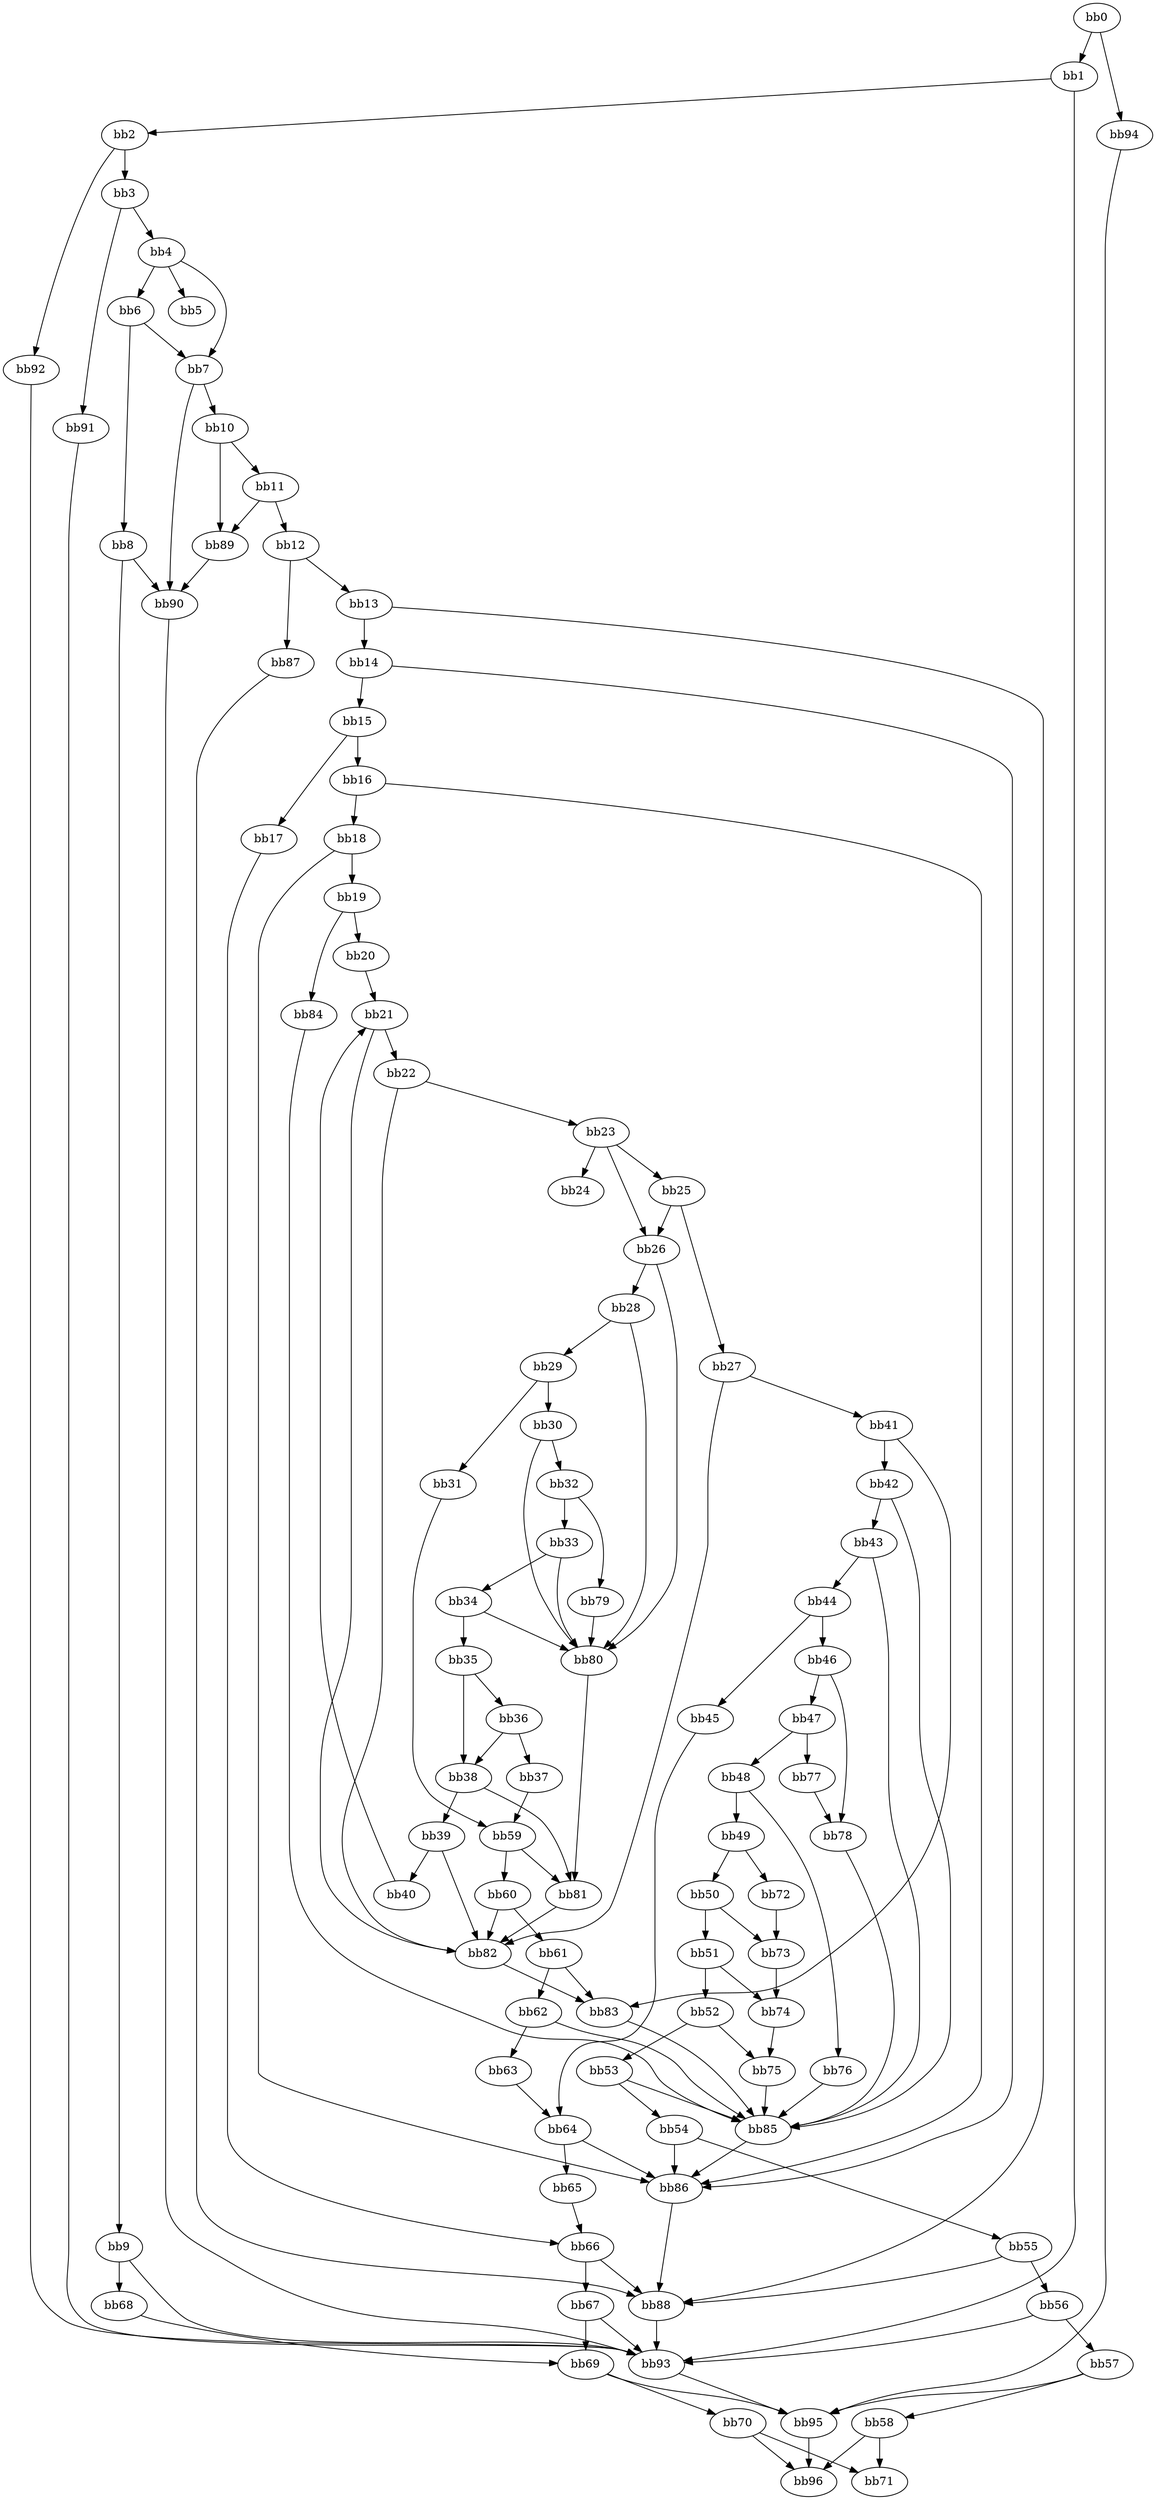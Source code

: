 digraph {
    0 [ label = "bb0\l" ]
    1 [ label = "bb1\l" ]
    2 [ label = "bb2\l" ]
    3 [ label = "bb3\l" ]
    4 [ label = "bb4\l" ]
    5 [ label = "bb5\l" ]
    6 [ label = "bb6\l" ]
    7 [ label = "bb7\l" ]
    8 [ label = "bb8\l" ]
    9 [ label = "bb9\l" ]
    10 [ label = "bb10\l" ]
    11 [ label = "bb11\l" ]
    12 [ label = "bb12\l" ]
    13 [ label = "bb13\l" ]
    14 [ label = "bb14\l" ]
    15 [ label = "bb15\l" ]
    16 [ label = "bb16\l" ]
    17 [ label = "bb17\l" ]
    18 [ label = "bb18\l" ]
    19 [ label = "bb19\l" ]
    20 [ label = "bb20\l" ]
    21 [ label = "bb21\l" ]
    22 [ label = "bb22\l" ]
    23 [ label = "bb23\l" ]
    24 [ label = "bb24\l" ]
    25 [ label = "bb25\l" ]
    26 [ label = "bb26\l" ]
    27 [ label = "bb27\l" ]
    28 [ label = "bb28\l" ]
    29 [ label = "bb29\l" ]
    30 [ label = "bb30\l" ]
    31 [ label = "bb31\l" ]
    32 [ label = "bb32\l" ]
    33 [ label = "bb33\l" ]
    34 [ label = "bb34\l" ]
    35 [ label = "bb35\l" ]
    36 [ label = "bb36\l" ]
    37 [ label = "bb37\l" ]
    38 [ label = "bb38\l" ]
    39 [ label = "bb39\l" ]
    40 [ label = "bb40\l" ]
    41 [ label = "bb41\l" ]
    42 [ label = "bb42\l" ]
    43 [ label = "bb43\l" ]
    44 [ label = "bb44\l" ]
    45 [ label = "bb45\l" ]
    46 [ label = "bb46\l" ]
    47 [ label = "bb47\l" ]
    48 [ label = "bb48\l" ]
    49 [ label = "bb49\l" ]
    50 [ label = "bb50\l" ]
    51 [ label = "bb51\l" ]
    52 [ label = "bb52\l" ]
    53 [ label = "bb53\l" ]
    54 [ label = "bb54\l" ]
    55 [ label = "bb55\l" ]
    56 [ label = "bb56\l" ]
    57 [ label = "bb57\l" ]
    58 [ label = "bb58\l" ]
    59 [ label = "bb59\l" ]
    60 [ label = "bb60\l" ]
    61 [ label = "bb61\l" ]
    62 [ label = "bb62\l" ]
    63 [ label = "bb63\l" ]
    64 [ label = "bb64\l" ]
    65 [ label = "bb65\l" ]
    66 [ label = "bb66\l" ]
    67 [ label = "bb67\l" ]
    68 [ label = "bb68\l" ]
    69 [ label = "bb69\l" ]
    70 [ label = "bb70\l" ]
    71 [ label = "bb71\l" ]
    72 [ label = "bb72\l" ]
    73 [ label = "bb73\l" ]
    74 [ label = "bb74\l" ]
    75 [ label = "bb75\l" ]
    76 [ label = "bb76\l" ]
    77 [ label = "bb77\l" ]
    78 [ label = "bb78\l" ]
    79 [ label = "bb79\l" ]
    80 [ label = "bb80\l" ]
    81 [ label = "bb81\l" ]
    82 [ label = "bb82\l" ]
    83 [ label = "bb83\l" ]
    84 [ label = "bb84\l" ]
    85 [ label = "bb85\l" ]
    86 [ label = "bb86\l" ]
    87 [ label = "bb87\l" ]
    88 [ label = "bb88\l" ]
    89 [ label = "bb89\l" ]
    90 [ label = "bb90\l" ]
    91 [ label = "bb91\l" ]
    92 [ label = "bb92\l" ]
    93 [ label = "bb93\l" ]
    94 [ label = "bb94\l" ]
    95 [ label = "bb95\l" ]
    96 [ label = "bb96\l" ]
    0 -> 1 [ ]
    0 -> 94 [ ]
    1 -> 2 [ ]
    1 -> 93 [ ]
    2 -> 3 [ ]
    2 -> 92 [ ]
    3 -> 4 [ ]
    3 -> 91 [ ]
    4 -> 5 [ ]
    4 -> 6 [ ]
    4 -> 7 [ ]
    6 -> 7 [ ]
    6 -> 8 [ ]
    7 -> 10 [ ]
    7 -> 90 [ ]
    8 -> 9 [ ]
    8 -> 90 [ ]
    9 -> 68 [ ]
    9 -> 93 [ ]
    10 -> 11 [ ]
    10 -> 89 [ ]
    11 -> 12 [ ]
    11 -> 89 [ ]
    12 -> 13 [ ]
    12 -> 87 [ ]
    13 -> 14 [ ]
    13 -> 88 [ ]
    14 -> 15 [ ]
    14 -> 86 [ ]
    15 -> 16 [ ]
    15 -> 17 [ ]
    16 -> 18 [ ]
    16 -> 86 [ ]
    17 -> 66 [ ]
    18 -> 19 [ ]
    18 -> 86 [ ]
    19 -> 20 [ ]
    19 -> 84 [ ]
    20 -> 21 [ ]
    21 -> 22 [ ]
    21 -> 82 [ ]
    22 -> 23 [ ]
    22 -> 82 [ ]
    23 -> 24 [ ]
    23 -> 25 [ ]
    23 -> 26 [ ]
    25 -> 26 [ ]
    25 -> 27 [ ]
    26 -> 28 [ ]
    26 -> 80 [ ]
    27 -> 41 [ ]
    27 -> 82 [ ]
    28 -> 29 [ ]
    28 -> 80 [ ]
    29 -> 30 [ ]
    29 -> 31 [ ]
    30 -> 32 [ ]
    30 -> 80 [ ]
    31 -> 59 [ ]
    32 -> 33 [ ]
    32 -> 79 [ ]
    33 -> 34 [ ]
    33 -> 80 [ ]
    34 -> 35 [ ]
    34 -> 80 [ ]
    35 -> 36 [ ]
    35 -> 38 [ ]
    36 -> 37 [ ]
    36 -> 38 [ ]
    37 -> 59 [ ]
    38 -> 39 [ ]
    38 -> 81 [ ]
    39 -> 40 [ ]
    39 -> 82 [ ]
    40 -> 21 [ ]
    41 -> 42 [ ]
    41 -> 83 [ ]
    42 -> 43 [ ]
    42 -> 85 [ ]
    43 -> 44 [ ]
    43 -> 85 [ ]
    44 -> 45 [ ]
    44 -> 46 [ ]
    45 -> 64 [ ]
    46 -> 47 [ ]
    46 -> 78 [ ]
    47 -> 48 [ ]
    47 -> 77 [ ]
    48 -> 49 [ ]
    48 -> 76 [ ]
    49 -> 50 [ ]
    49 -> 72 [ ]
    50 -> 51 [ ]
    50 -> 73 [ ]
    51 -> 52 [ ]
    51 -> 74 [ ]
    52 -> 53 [ ]
    52 -> 75 [ ]
    53 -> 54 [ ]
    53 -> 85 [ ]
    54 -> 55 [ ]
    54 -> 86 [ ]
    55 -> 56 [ ]
    55 -> 88 [ ]
    56 -> 57 [ ]
    56 -> 93 [ ]
    57 -> 58 [ ]
    57 -> 95 [ ]
    58 -> 71 [ ]
    58 -> 96 [ ]
    59 -> 60 [ ]
    59 -> 81 [ ]
    60 -> 61 [ ]
    60 -> 82 [ ]
    61 -> 62 [ ]
    61 -> 83 [ ]
    62 -> 63 [ ]
    62 -> 85 [ ]
    63 -> 64 [ ]
    64 -> 65 [ ]
    64 -> 86 [ ]
    65 -> 66 [ ]
    66 -> 67 [ ]
    66 -> 88 [ ]
    67 -> 69 [ ]
    67 -> 93 [ ]
    68 -> 69 [ ]
    69 -> 70 [ ]
    69 -> 95 [ ]
    70 -> 71 [ ]
    70 -> 96 [ ]
    72 -> 73 [ ]
    73 -> 74 [ ]
    74 -> 75 [ ]
    75 -> 85 [ ]
    76 -> 85 [ ]
    77 -> 78 [ ]
    78 -> 85 [ ]
    79 -> 80 [ ]
    80 -> 81 [ ]
    81 -> 82 [ ]
    82 -> 83 [ ]
    83 -> 85 [ ]
    84 -> 85 [ ]
    85 -> 86 [ ]
    86 -> 88 [ ]
    87 -> 88 [ ]
    88 -> 93 [ ]
    89 -> 90 [ ]
    90 -> 93 [ ]
    91 -> 93 [ ]
    92 -> 93 [ ]
    93 -> 95 [ ]
    94 -> 95 [ ]
    95 -> 96 [ ]
}

